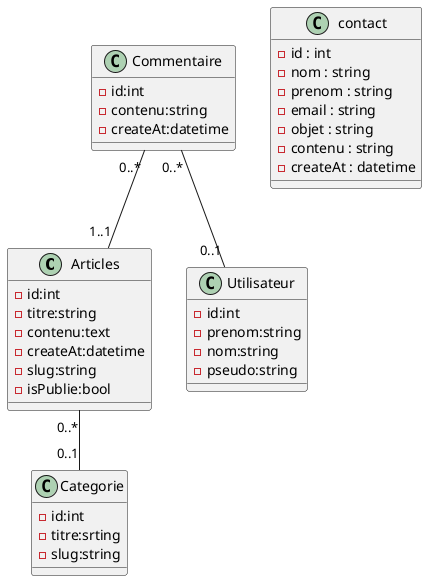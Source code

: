 @startuml
'https://plantuml.com/class-diagram
class Articles{
    -id:int
    -titre:string
    -contenu:text
    -createAt:datetime
    -slug:string
    -isPublie:bool
}

class Categorie{
    -id:int
    -titre:srting
    -slug:string
}

class Utilisateur{
    -id:int
    -prenom:string
    -nom:string
    -pseudo:string
}
class Commentaire{
    -id:int
    -contenu:string
    -createAt:datetime
}
class contact{
    -id : int
    -nom : string
    -prenom : string
    -email : string
    -objet : string
    -contenu : string
    -createAt : datetime
}
Articles "0..*"--"0..1"Categorie
Commentaire "0..*"--"1..1" Articles
Commentaire "0..*"--"0..1" Utilisateur

@enduml
